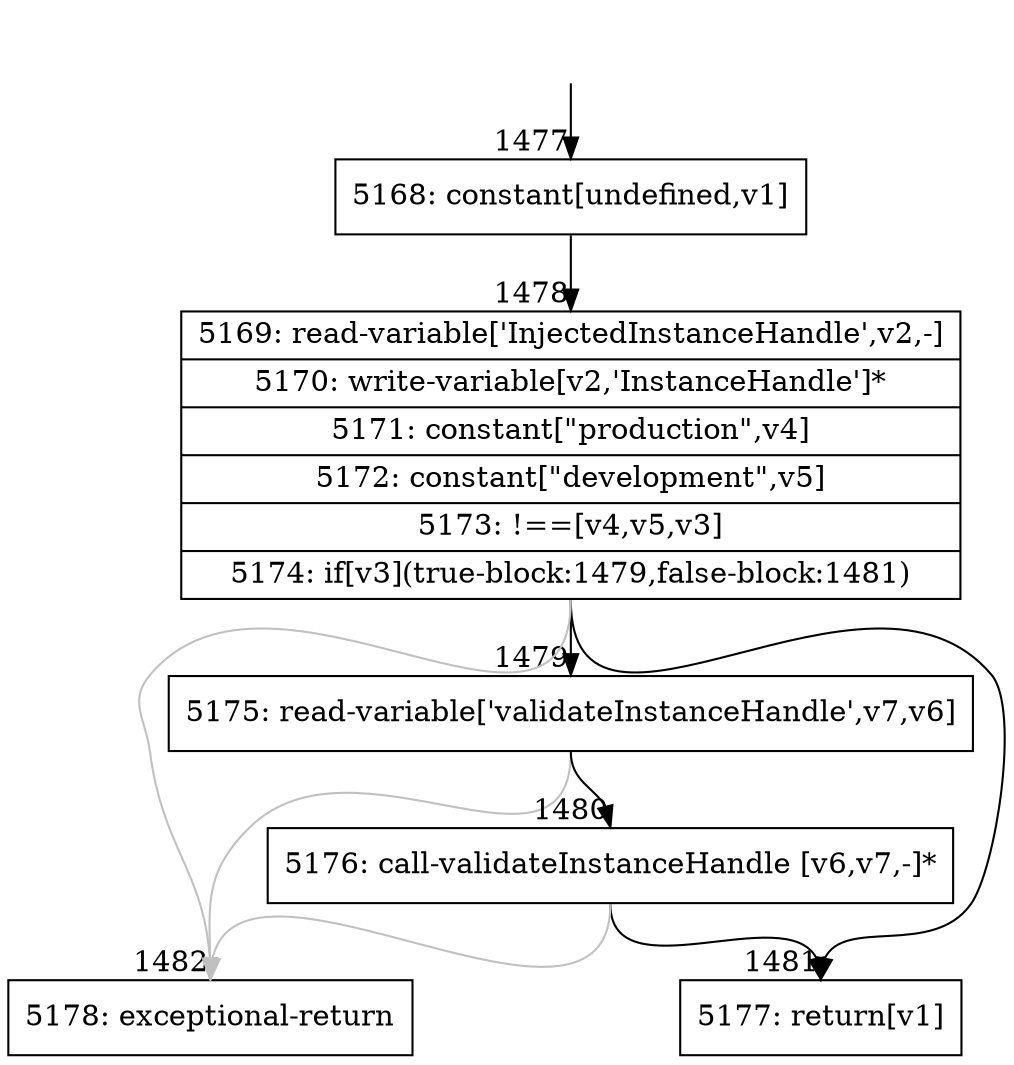 digraph {
rankdir="TD"
BB_entry95[shape=none,label=""];
BB_entry95 -> BB1477 [tailport=s, headport=n, headlabel="    1477"]
BB1477 [shape=record label="{5168: constant[undefined,v1]}" ] 
BB1477 -> BB1478 [tailport=s, headport=n, headlabel="      1478"]
BB1478 [shape=record label="{5169: read-variable['InjectedInstanceHandle',v2,-]|5170: write-variable[v2,'InstanceHandle']*|5171: constant[\"production\",v4]|5172: constant[\"development\",v5]|5173: !==[v4,v5,v3]|5174: if[v3](true-block:1479,false-block:1481)}" ] 
BB1478 -> BB1479 [tailport=s, headport=n, headlabel="      1479"]
BB1478 -> BB1481 [tailport=s, headport=n, headlabel="      1481"]
BB1478 -> BB1482 [tailport=s, headport=n, color=gray, headlabel="      1482"]
BB1479 [shape=record label="{5175: read-variable['validateInstanceHandle',v7,v6]}" ] 
BB1479 -> BB1480 [tailport=s, headport=n, headlabel="      1480"]
BB1479 -> BB1482 [tailport=s, headport=n, color=gray]
BB1480 [shape=record label="{5176: call-validateInstanceHandle [v6,v7,-]*}" ] 
BB1480 -> BB1481 [tailport=s, headport=n]
BB1480 -> BB1482 [tailport=s, headport=n, color=gray]
BB1481 [shape=record label="{5177: return[v1]}" ] 
BB1482 [shape=record label="{5178: exceptional-return}" ] 
//#$~ 2746
}
